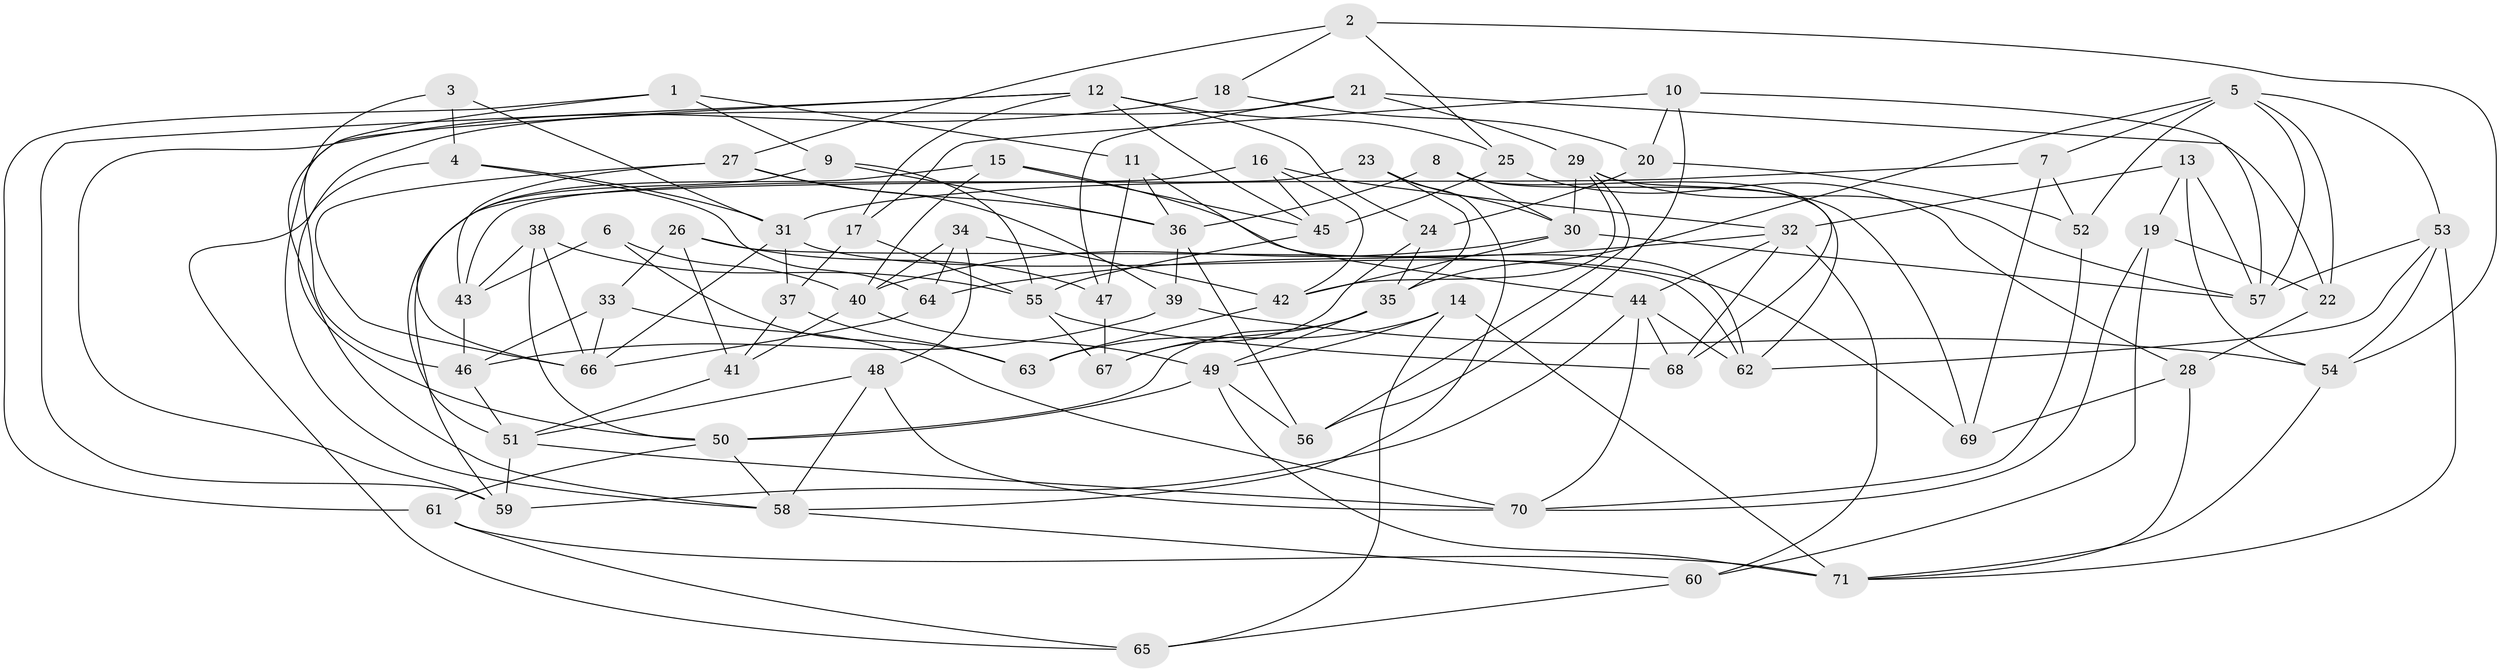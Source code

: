 // original degree distribution, {4: 1.0}
// Generated by graph-tools (version 1.1) at 2025/38/03/04/25 23:38:18]
// undirected, 71 vertices, 164 edges
graph export_dot {
  node [color=gray90,style=filled];
  1;
  2;
  3;
  4;
  5;
  6;
  7;
  8;
  9;
  10;
  11;
  12;
  13;
  14;
  15;
  16;
  17;
  18;
  19;
  20;
  21;
  22;
  23;
  24;
  25;
  26;
  27;
  28;
  29;
  30;
  31;
  32;
  33;
  34;
  35;
  36;
  37;
  38;
  39;
  40;
  41;
  42;
  43;
  44;
  45;
  46;
  47;
  48;
  49;
  50;
  51;
  52;
  53;
  54;
  55;
  56;
  57;
  58;
  59;
  60;
  61;
  62;
  63;
  64;
  65;
  66;
  67;
  68;
  69;
  70;
  71;
  1 -- 9 [weight=1.0];
  1 -- 11 [weight=1.0];
  1 -- 58 [weight=1.0];
  1 -- 61 [weight=1.0];
  2 -- 18 [weight=1.0];
  2 -- 25 [weight=1.0];
  2 -- 27 [weight=1.0];
  2 -- 54 [weight=1.0];
  3 -- 4 [weight=1.0];
  3 -- 31 [weight=1.0];
  3 -- 46 [weight=2.0];
  4 -- 31 [weight=1.0];
  4 -- 64 [weight=1.0];
  4 -- 65 [weight=1.0];
  5 -- 7 [weight=1.0];
  5 -- 22 [weight=1.0];
  5 -- 35 [weight=1.0];
  5 -- 52 [weight=1.0];
  5 -- 53 [weight=1.0];
  5 -- 57 [weight=1.0];
  6 -- 40 [weight=1.0];
  6 -- 43 [weight=1.0];
  6 -- 63 [weight=2.0];
  7 -- 31 [weight=1.0];
  7 -- 52 [weight=1.0];
  7 -- 69 [weight=1.0];
  8 -- 30 [weight=1.0];
  8 -- 36 [weight=1.0];
  8 -- 62 [weight=1.0];
  8 -- 69 [weight=1.0];
  9 -- 36 [weight=1.0];
  9 -- 55 [weight=1.0];
  9 -- 66 [weight=1.0];
  10 -- 17 [weight=1.0];
  10 -- 20 [weight=1.0];
  10 -- 56 [weight=1.0];
  10 -- 57 [weight=1.0];
  11 -- 36 [weight=1.0];
  11 -- 44 [weight=1.0];
  11 -- 47 [weight=1.0];
  12 -- 17 [weight=1.0];
  12 -- 24 [weight=1.0];
  12 -- 25 [weight=1.0];
  12 -- 45 [weight=1.0];
  12 -- 58 [weight=1.0];
  12 -- 59 [weight=1.0];
  13 -- 19 [weight=1.0];
  13 -- 32 [weight=1.0];
  13 -- 54 [weight=1.0];
  13 -- 57 [weight=1.0];
  14 -- 49 [weight=1.0];
  14 -- 63 [weight=1.0];
  14 -- 65 [weight=1.0];
  14 -- 71 [weight=1.0];
  15 -- 40 [weight=1.0];
  15 -- 45 [weight=2.0];
  15 -- 51 [weight=1.0];
  15 -- 62 [weight=2.0];
  16 -- 32 [weight=1.0];
  16 -- 42 [weight=1.0];
  16 -- 45 [weight=1.0];
  16 -- 59 [weight=1.0];
  17 -- 37 [weight=1.0];
  17 -- 55 [weight=1.0];
  18 -- 20 [weight=1.0];
  18 -- 59 [weight=2.0];
  19 -- 22 [weight=1.0];
  19 -- 60 [weight=1.0];
  19 -- 70 [weight=1.0];
  20 -- 24 [weight=1.0];
  20 -- 52 [weight=1.0];
  21 -- 22 [weight=1.0];
  21 -- 29 [weight=1.0];
  21 -- 47 [weight=1.0];
  21 -- 50 [weight=1.0];
  22 -- 28 [weight=1.0];
  23 -- 30 [weight=1.0];
  23 -- 35 [weight=1.0];
  23 -- 43 [weight=1.0];
  23 -- 58 [weight=1.0];
  24 -- 35 [weight=1.0];
  24 -- 67 [weight=1.0];
  25 -- 28 [weight=1.0];
  25 -- 45 [weight=1.0];
  26 -- 33 [weight=1.0];
  26 -- 41 [weight=1.0];
  26 -- 47 [weight=1.0];
  26 -- 62 [weight=1.0];
  27 -- 36 [weight=1.0];
  27 -- 39 [weight=1.0];
  27 -- 43 [weight=2.0];
  27 -- 66 [weight=1.0];
  28 -- 69 [weight=1.0];
  28 -- 71 [weight=1.0];
  29 -- 30 [weight=1.0];
  29 -- 42 [weight=1.0];
  29 -- 56 [weight=1.0];
  29 -- 57 [weight=1.0];
  29 -- 68 [weight=1.0];
  30 -- 40 [weight=1.0];
  30 -- 42 [weight=1.0];
  30 -- 57 [weight=1.0];
  31 -- 37 [weight=1.0];
  31 -- 66 [weight=1.0];
  31 -- 69 [weight=1.0];
  32 -- 44 [weight=1.0];
  32 -- 60 [weight=1.0];
  32 -- 64 [weight=1.0];
  32 -- 68 [weight=1.0];
  33 -- 46 [weight=1.0];
  33 -- 66 [weight=1.0];
  33 -- 70 [weight=1.0];
  34 -- 40 [weight=1.0];
  34 -- 42 [weight=1.0];
  34 -- 48 [weight=1.0];
  34 -- 64 [weight=1.0];
  35 -- 49 [weight=1.0];
  35 -- 50 [weight=1.0];
  35 -- 67 [weight=1.0];
  36 -- 39 [weight=1.0];
  36 -- 56 [weight=1.0];
  37 -- 41 [weight=1.0];
  37 -- 63 [weight=1.0];
  38 -- 43 [weight=1.0];
  38 -- 50 [weight=1.0];
  38 -- 55 [weight=1.0];
  38 -- 66 [weight=1.0];
  39 -- 46 [weight=1.0];
  39 -- 54 [weight=1.0];
  40 -- 41 [weight=1.0];
  40 -- 49 [weight=1.0];
  41 -- 51 [weight=1.0];
  42 -- 63 [weight=2.0];
  43 -- 46 [weight=1.0];
  44 -- 59 [weight=1.0];
  44 -- 62 [weight=1.0];
  44 -- 68 [weight=1.0];
  44 -- 70 [weight=1.0];
  45 -- 55 [weight=1.0];
  46 -- 51 [weight=1.0];
  47 -- 67 [weight=1.0];
  48 -- 51 [weight=1.0];
  48 -- 58 [weight=1.0];
  48 -- 70 [weight=1.0];
  49 -- 50 [weight=1.0];
  49 -- 56 [weight=1.0];
  49 -- 71 [weight=1.0];
  50 -- 58 [weight=1.0];
  50 -- 61 [weight=1.0];
  51 -- 59 [weight=1.0];
  51 -- 70 [weight=1.0];
  52 -- 70 [weight=1.0];
  53 -- 54 [weight=2.0];
  53 -- 57 [weight=1.0];
  53 -- 62 [weight=1.0];
  53 -- 71 [weight=1.0];
  54 -- 71 [weight=1.0];
  55 -- 67 [weight=1.0];
  55 -- 68 [weight=1.0];
  58 -- 60 [weight=1.0];
  60 -- 65 [weight=1.0];
  61 -- 65 [weight=1.0];
  61 -- 71 [weight=1.0];
  64 -- 66 [weight=1.0];
}
